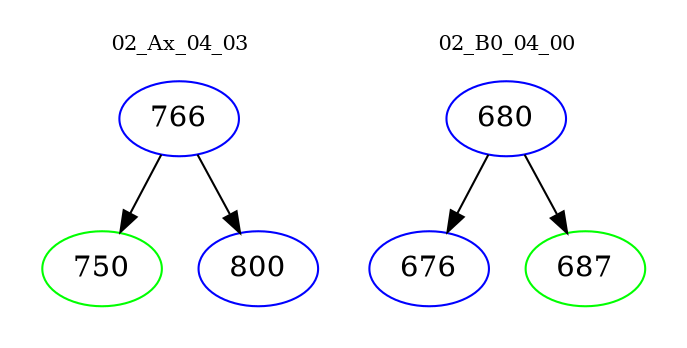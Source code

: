digraph{
subgraph cluster_0 {
color = white
label = "02_Ax_04_03";
fontsize=10;
T0_766 [label="766", color="blue"]
T0_766 -> T0_750 [color="black"]
T0_750 [label="750", color="green"]
T0_766 -> T0_800 [color="black"]
T0_800 [label="800", color="blue"]
}
subgraph cluster_1 {
color = white
label = "02_B0_04_00";
fontsize=10;
T1_680 [label="680", color="blue"]
T1_680 -> T1_676 [color="black"]
T1_676 [label="676", color="blue"]
T1_680 -> T1_687 [color="black"]
T1_687 [label="687", color="green"]
}
}
